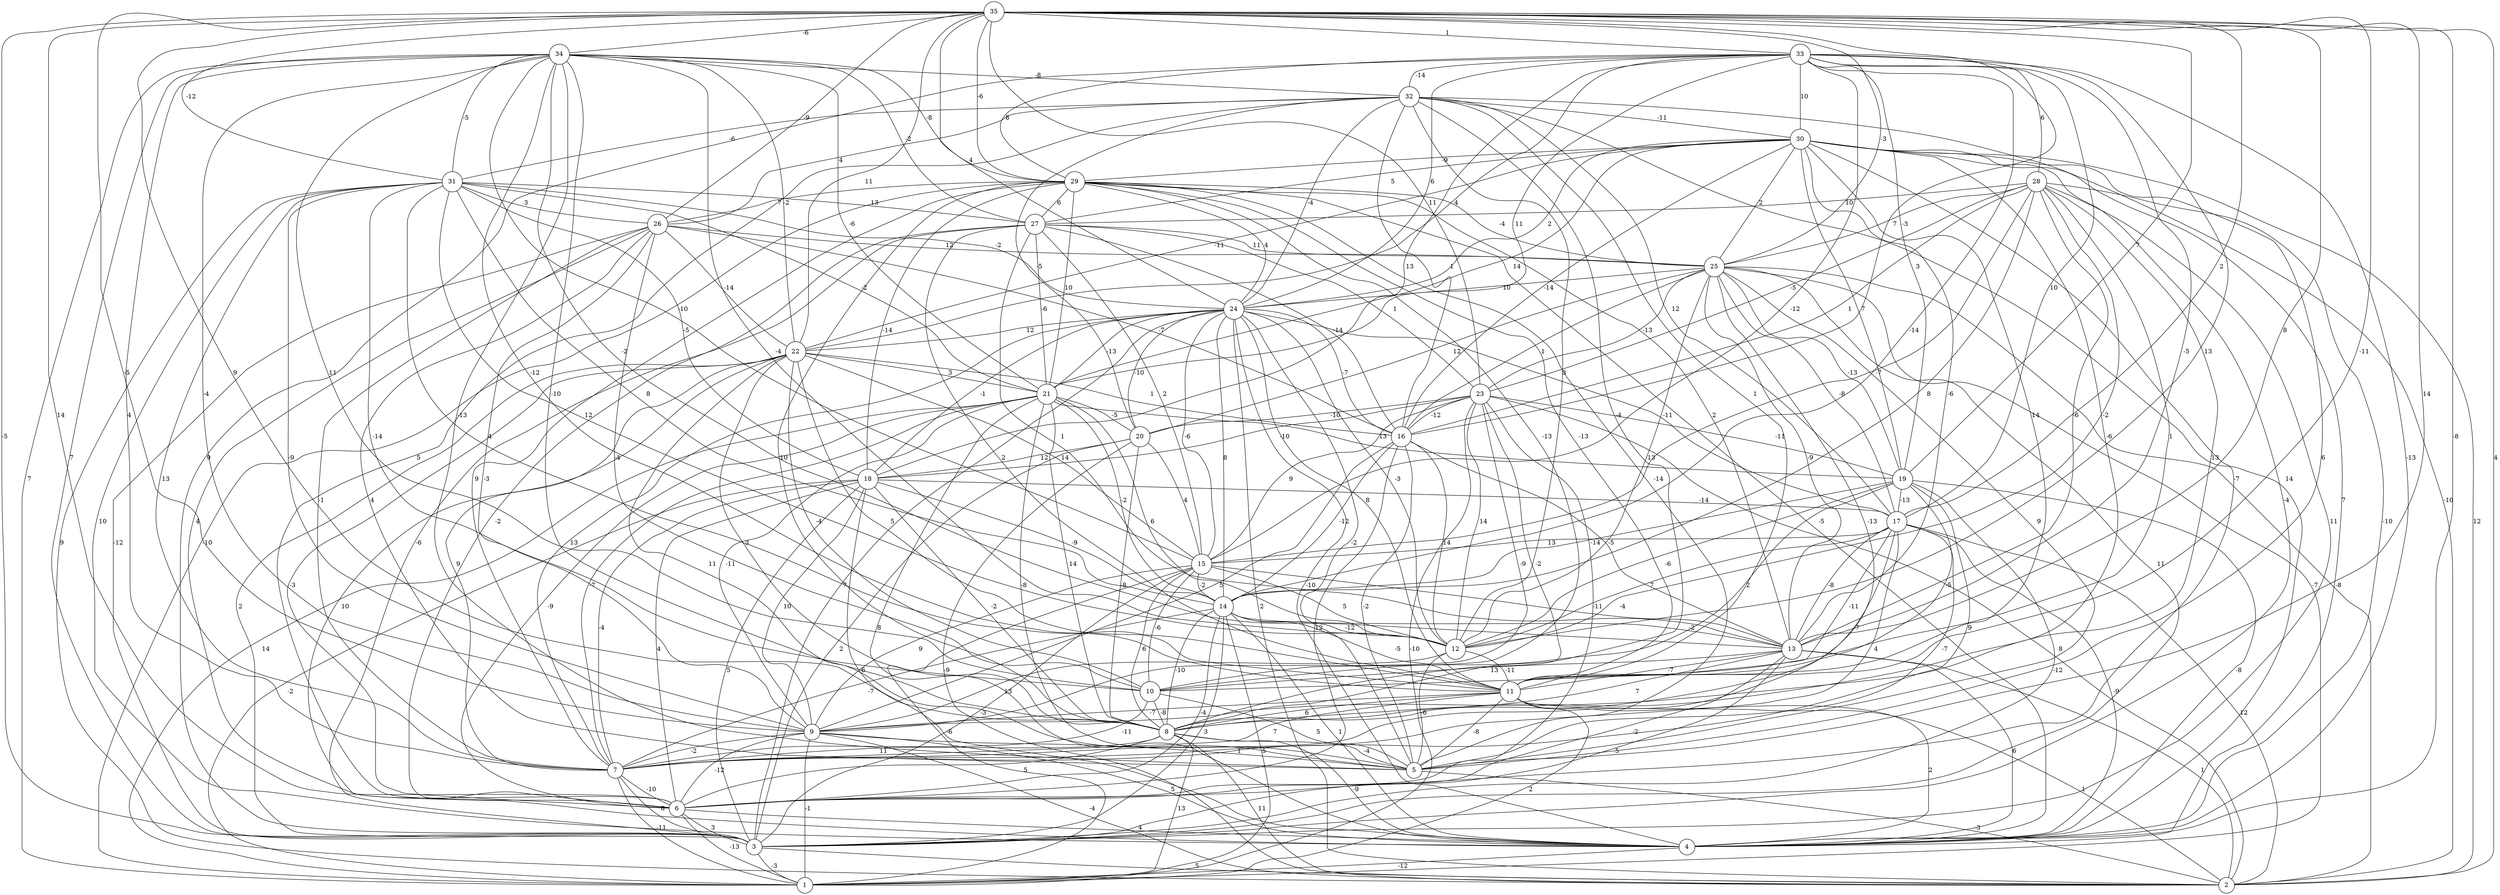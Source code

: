 graph { 
	 fontname="Helvetica,Arial,sans-serif" 
	 node [shape = circle]; 
	 35 -- 2 [label = "4"];
	 35 -- 3 [label = "-5"];
	 35 -- 4 [label = "-8"];
	 35 -- 5 [label = "14"];
	 35 -- 6 [label = "14"];
	 35 -- 8 [label = "9"];
	 35 -- 9 [label = "-5"];
	 35 -- 11 [label = "-11"];
	 35 -- 13 [label = "8"];
	 35 -- 16 [label = "7"];
	 35 -- 17 [label = "2"];
	 35 -- 19 [label = "7"];
	 35 -- 22 [label = "11"];
	 35 -- 23 [label = "11"];
	 35 -- 24 [label = "4"];
	 35 -- 25 [label = "-3"];
	 35 -- 26 [label = "-9"];
	 35 -- 29 [label = "-6"];
	 35 -- 31 [label = "-12"];
	 35 -- 33 [label = "1"];
	 35 -- 34 [label = "-6"];
	 34 -- 1 [label = "7"];
	 34 -- 3 [label = "7"];
	 34 -- 5 [label = "-13"];
	 34 -- 7 [label = "4"];
	 34 -- 8 [label = "-10"];
	 34 -- 9 [label = "-4"];
	 34 -- 10 [label = "11"];
	 34 -- 11 [label = "-12"];
	 34 -- 12 [label = "-4"];
	 34 -- 13 [label = "-2"];
	 34 -- 15 [label = "-10"];
	 34 -- 21 [label = "-6"];
	 34 -- 22 [label = "-2"];
	 34 -- 27 [label = "-2"];
	 34 -- 29 [label = "-8"];
	 34 -- 31 [label = "-5"];
	 34 -- 32 [label = "-8"];
	 33 -- 3 [label = "9"];
	 33 -- 4 [label = "-13"];
	 33 -- 12 [label = "13"];
	 33 -- 13 [label = "-5"];
	 33 -- 14 [label = "-14"];
	 33 -- 15 [label = "-12"];
	 33 -- 17 [label = "10"];
	 33 -- 18 [label = "13"];
	 33 -- 19 [label = "3"];
	 33 -- 21 [label = "11"];
	 33 -- 22 [label = "4"];
	 33 -- 24 [label = "6"];
	 33 -- 28 [label = "6"];
	 33 -- 29 [label = "8"];
	 33 -- 30 [label = "10"];
	 33 -- 32 [label = "-14"];
	 32 -- 2 [label = "-10"];
	 32 -- 4 [label = "14"];
	 32 -- 6 [label = "5"];
	 32 -- 8 [label = "-4"];
	 32 -- 11 [label = "1"];
	 32 -- 12 [label = "3"];
	 32 -- 16 [label = "1"];
	 32 -- 17 [label = "12"];
	 32 -- 20 [label = "-5"];
	 32 -- 24 [label = "-4"];
	 32 -- 26 [label = "4"];
	 32 -- 30 [label = "-11"];
	 32 -- 31 [label = "-6"];
	 31 -- 2 [label = "9"];
	 31 -- 4 [label = "10"];
	 31 -- 7 [label = "13"];
	 31 -- 9 [label = "-9"];
	 31 -- 10 [label = "-14"];
	 31 -- 11 [label = "4"];
	 31 -- 12 [label = "12"];
	 31 -- 14 [label = "8"];
	 31 -- 18 [label = "-5"];
	 31 -- 21 [label = "-2"];
	 31 -- 24 [label = "-2"];
	 31 -- 26 [label = "3"];
	 31 -- 27 [label = "13"];
	 30 -- 2 [label = "12"];
	 30 -- 3 [label = "-4"];
	 30 -- 4 [label = "7"];
	 30 -- 5 [label = "6"];
	 30 -- 6 [label = "-7"];
	 30 -- 8 [label = "-6"];
	 30 -- 11 [label = "14"];
	 30 -- 13 [label = "-6"];
	 30 -- 16 [label = "-14"];
	 30 -- 19 [label = "7"];
	 30 -- 21 [label = "14"];
	 30 -- 22 [label = "-11"];
	 30 -- 24 [label = "2"];
	 30 -- 25 [label = "2"];
	 30 -- 27 [label = "5"];
	 30 -- 29 [label = "-9"];
	 29 -- 1 [label = "-10"];
	 29 -- 4 [label = "-5"];
	 29 -- 5 [label = "-14"];
	 29 -- 7 [label = "9"];
	 29 -- 8 [label = "10"];
	 29 -- 10 [label = "-13"];
	 29 -- 11 [label = "-13"];
	 29 -- 13 [label = "2"];
	 29 -- 18 [label = "-14"];
	 29 -- 21 [label = "10"];
	 29 -- 24 [label = "4"];
	 29 -- 25 [label = "-4"];
	 29 -- 26 [label = "7"];
	 29 -- 27 [label = "6"];
	 28 -- 3 [label = "11"];
	 28 -- 4 [label = "-10"];
	 28 -- 9 [label = "13"];
	 28 -- 10 [label = "1"];
	 28 -- 12 [label = "-2"];
	 28 -- 13 [label = "-6"];
	 28 -- 14 [label = "8"];
	 28 -- 15 [label = "-7"];
	 28 -- 16 [label = "1"];
	 28 -- 23 [label = "-5"];
	 28 -- 25 [label = "-3"];
	 28 -- 27 [label = "10"];
	 27 -- 3 [label = "-6"];
	 27 -- 6 [label = "-2"];
	 27 -- 11 [label = "2"];
	 27 -- 13 [label = "1"];
	 27 -- 15 [label = "2"];
	 27 -- 16 [label = "-14"];
	 27 -- 21 [label = "-6"];
	 27 -- 23 [label = "1"];
	 27 -- 25 [label = "11"];
	 26 -- 3 [label = "-12"];
	 26 -- 5 [label = "4"];
	 26 -- 6 [label = "4"];
	 26 -- 7 [label = "-1"];
	 26 -- 9 [label = "-3"];
	 26 -- 10 [label = "-4"];
	 26 -- 16 [label = "-7"];
	 26 -- 22 [label = "-14"];
	 26 -- 25 [label = "12"];
	 25 -- 1 [label = "-7"];
	 25 -- 2 [label = "-8"];
	 25 -- 3 [label = "11"];
	 25 -- 5 [label = "9"];
	 25 -- 7 [label = "-13"];
	 25 -- 12 [label = "13"];
	 25 -- 13 [label = "-9"];
	 25 -- 16 [label = "1"];
	 25 -- 17 [label = "-8"];
	 25 -- 19 [label = "-13"];
	 25 -- 20 [label = "12"];
	 25 -- 23 [label = "-13"];
	 25 -- 24 [label = "10"];
	 24 -- 2 [label = "2"];
	 24 -- 3 [label = "7"];
	 24 -- 4 [label = "-10"];
	 24 -- 5 [label = "-2"];
	 24 -- 7 [label = "13"];
	 24 -- 11 [label = "8"];
	 24 -- 12 [label = "-3"];
	 24 -- 14 [label = "8"];
	 24 -- 15 [label = "-6"];
	 24 -- 16 [label = "-7"];
	 24 -- 17 [label = "-11"];
	 24 -- 18 [label = "-1"];
	 24 -- 20 [label = "-10"];
	 24 -- 21 [label = "-13"];
	 24 -- 22 [label = "12"];
	 23 -- 1 [label = "-10"];
	 23 -- 2 [label = "8"];
	 23 -- 6 [label = "-11"];
	 23 -- 8 [label = "-2"];
	 23 -- 9 [label = "-9"];
	 23 -- 12 [label = "14"];
	 23 -- 15 [label = "9"];
	 23 -- 16 [label = "-12"];
	 23 -- 18 [label = "-10"];
	 23 -- 19 [label = "-11"];
	 23 -- 20 [label = "-10"];
	 22 -- 3 [label = "2"];
	 22 -- 4 [label = "10"];
	 22 -- 5 [label = "11"];
	 22 -- 6 [label = "-3"];
	 22 -- 7 [label = "9"];
	 22 -- 8 [label = "3"];
	 22 -- 10 [label = "-4"];
	 22 -- 11 [label = "5"];
	 22 -- 15 [label = "14"];
	 22 -- 16 [label = "1"];
	 22 -- 21 [label = "3"];
	 21 -- 1 [label = "14"];
	 21 -- 4 [label = "8"];
	 21 -- 5 [label = "-8"];
	 21 -- 6 [label = "-9"];
	 21 -- 7 [label = "-7"];
	 21 -- 8 [label = "14"];
	 21 -- 9 [label = "-11"];
	 21 -- 12 [label = "6"];
	 21 -- 14 [label = "-2"];
	 21 -- 19 [label = "13"];
	 21 -- 20 [label = "-5"];
	 20 -- 2 [label = "-9"];
	 20 -- 3 [label = "2"];
	 20 -- 8 [label = "-8"];
	 20 -- 15 [label = "4"];
	 20 -- 18 [label = "12"];
	 19 -- 3 [label = "-12"];
	 19 -- 4 [label = "-8"];
	 19 -- 7 [label = "9"];
	 19 -- 10 [label = "2"];
	 19 -- 11 [label = "-5"];
	 19 -- 12 [label = "-6"];
	 19 -- 14 [label = "-14"];
	 19 -- 17 [label = "-13"];
	 18 -- 1 [label = "-2"];
	 18 -- 3 [label = "5"];
	 18 -- 4 [label = "6"];
	 18 -- 6 [label = "4"];
	 18 -- 7 [label = "-4"];
	 18 -- 8 [label = "-2"];
	 18 -- 9 [label = "10"];
	 18 -- 14 [label = "-9"];
	 18 -- 17 [label = "-14"];
	 17 -- 2 [label = "12"];
	 17 -- 4 [label = "-9"];
	 17 -- 5 [label = "-7"];
	 17 -- 7 [label = "4"];
	 17 -- 8 [label = "7"];
	 17 -- 11 [label = "-11"];
	 17 -- 12 [label = "7"];
	 17 -- 13 [label = "-8"];
	 17 -- 15 [label = "13"];
	 16 -- 5 [label = "-2"];
	 16 -- 6 [label = "12"];
	 16 -- 9 [label = "5"];
	 16 -- 12 [label = "14"];
	 16 -- 13 [label = "-5"];
	 16 -- 14 [label = "-12"];
	 15 -- 1 [label = "-6"];
	 15 -- 3 [label = "-3"];
	 15 -- 8 [label = "6"];
	 15 -- 9 [label = "9"];
	 15 -- 10 [label = "-6"];
	 15 -- 12 [label = "5"];
	 15 -- 13 [label = "-4"];
	 15 -- 14 [label = "-2"];
	 14 -- 1 [label = "5"];
	 14 -- 3 [label = "3"];
	 14 -- 4 [label = "1"];
	 14 -- 6 [label = "-4"];
	 14 -- 7 [label = "-7"];
	 14 -- 8 [label = "-10"];
	 14 -- 11 [label = "-5"];
	 14 -- 12 [label = "-12"];
	 14 -- 13 [label = "-2"];
	 13 -- 2 [label = "1"];
	 13 -- 3 [label = "5"];
	 13 -- 4 [label = "6"];
	 13 -- 6 [label = "-2"];
	 13 -- 8 [label = "7"];
	 13 -- 10 [label = "13"];
	 13 -- 11 [label = "-7"];
	 12 -- 5 [label = "-6"];
	 12 -- 9 [label = "13"];
	 12 -- 11 [label = "-11"];
	 11 -- 1 [label = "2"];
	 11 -- 2 [label = "1"];
	 11 -- 4 [label = "2"];
	 11 -- 5 [label = "-8"];
	 11 -- 7 [label = "7"];
	 11 -- 8 [label = "6"];
	 11 -- 9 [label = "-7"];
	 10 -- 5 [label = "5"];
	 10 -- 7 [label = "-11"];
	 10 -- 8 [label = "-8"];
	 9 -- 1 [label = "-1"];
	 9 -- 2 [label = "-4"];
	 9 -- 4 [label = "5"];
	 9 -- 5 [label = "1"];
	 9 -- 6 [label = "-12"];
	 9 -- 7 [label = "-2"];
	 8 -- 1 [label = "13"];
	 8 -- 2 [label = "11"];
	 8 -- 4 [label = "-9"];
	 8 -- 5 [label = "-4"];
	 8 -- 6 [label = "5"];
	 8 -- 7 [label = "11"];
	 7 -- 1 [label = "-11"];
	 7 -- 3 [label = "8"];
	 7 -- 6 [label = "-10"];
	 6 -- 1 [label = "-13"];
	 6 -- 3 [label = "3"];
	 6 -- 4 [label = "4"];
	 5 -- 2 [label = "-3"];
	 4 -- 1 [label = "-12"];
	 3 -- 1 [label = "-3"];
	 3 -- 2 [label = "5"];
	 1;
	 2;
	 3;
	 4;
	 5;
	 6;
	 7;
	 8;
	 9;
	 10;
	 11;
	 12;
	 13;
	 14;
	 15;
	 16;
	 17;
	 18;
	 19;
	 20;
	 21;
	 22;
	 23;
	 24;
	 25;
	 26;
	 27;
	 28;
	 29;
	 30;
	 31;
	 32;
	 33;
	 34;
	 35;
}
